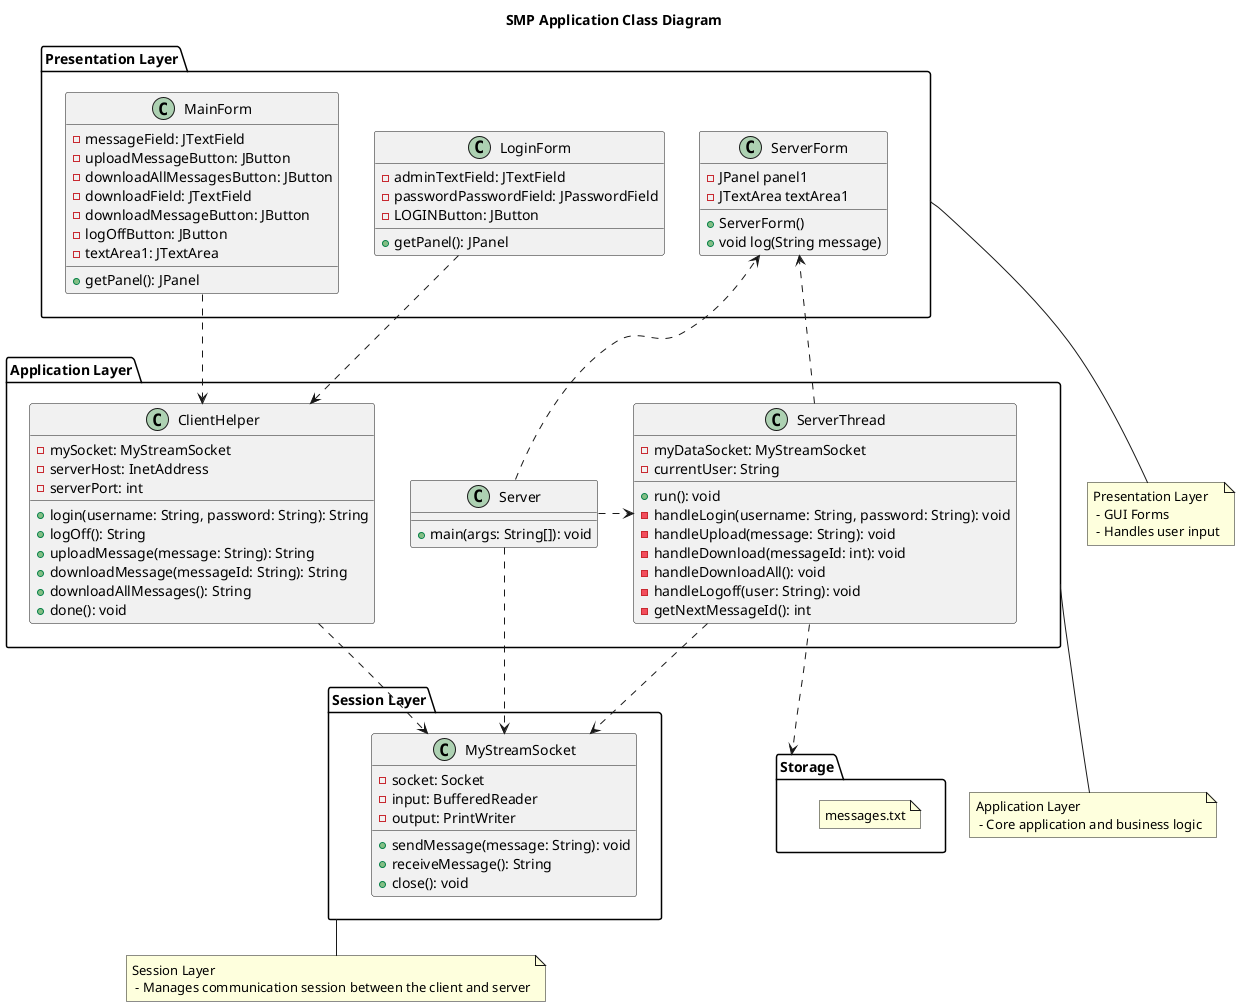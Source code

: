 @startuml
title SMP Application Class Diagram

package "Presentation Layer" {
  class LoginForm {
    -adminTextField: JTextField
    -passwordPasswordField: JPasswordField
    -LOGINButton: JButton
    +getPanel(): JPanel
  }
  class MainForm {
    -messageField: JTextField
    -uploadMessageButton: JButton
    -downloadAllMessagesButton: JButton
    -downloadField: JTextField
    -downloadMessageButton: JButton
    -logOffButton: JButton
    -textArea1: JTextArea
    +getPanel(): JPanel
  }
  class ServerForm {
          - JPanel panel1
          - JTextArea textArea1
          + ServerForm()
          + void log(String message)
        }
}

package "Application Layer" {
  class ClientHelper {
    -mySocket: MyStreamSocket
    -serverHost: InetAddress
    -serverPort: int
    +login(username: String, password: String): String
    +logOff(): String
    +uploadMessage(message: String): String
    +downloadMessage(messageId: String): String
    +downloadAllMessages(): String
    +done(): void
  }
  class ServerThread {
    -myDataSocket: MyStreamSocket
    -currentUser: String
    +run(): void
    -handleLogin(username: String, password: String): void
    -handleUpload(message: String): void
    -handleDownload(messageId: int): void
    -handleDownloadAll(): void
    -handleLogoff(user: String): void
    -getNextMessageId(): int
  }
    class Server {
    +main(args: String[]): void
  }

}

package "Session Layer" {
  class MyStreamSocket {
    -socket: Socket
    -input: BufferedReader
    -output: PrintWriter
    +sendMessage(message: String): void
    +receiveMessage(): String
    +close(): void
  }
}

package "Storage" {
  note "messages.txt" as M
}

note "Presentation Layer\n - GUI Forms\n - Handles user input" as P
note "Application Layer\n - Core application and business logic" as A
note "Session Layer\n - Manages communication session between the client and server" as S

LoginForm ..> ClientHelper
MainForm ..> ClientHelper
ServerThread ..> MyStreamSocket
ClientHelper ..> MyStreamSocket
ServerThread ..> "Storage"
ServerThread ..> ServerForm
Server .> ServerThread
Server .> MyStreamSocket
Server .> ServerForm

"Application Layer" -- A
"Presentation Layer" -- P
"Session Layer" -- S

@enduml
